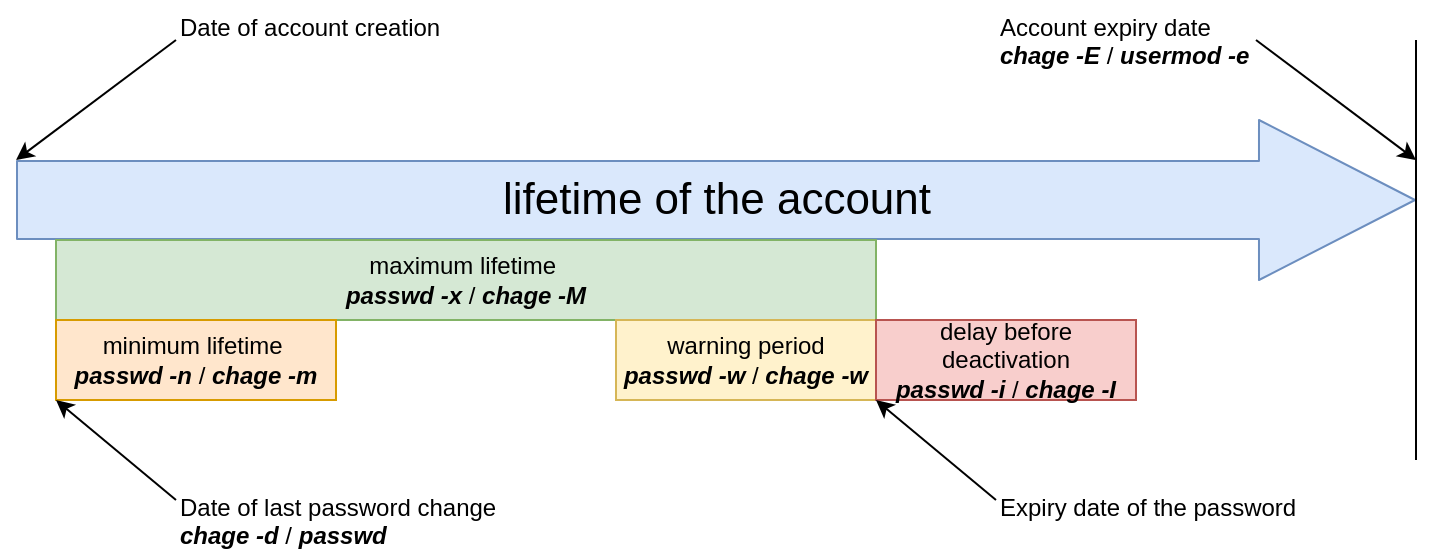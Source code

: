 <mxfile version="14.7.2" type="device"><diagram id="DH9tJWPU3JJWUUM9bHpz" name="Page-1"><mxGraphModel dx="1038" dy="523" grid="1" gridSize="10" guides="1" tooltips="1" connect="1" arrows="1" fold="1" page="1" pageScale="1" pageWidth="827" pageHeight="1169" math="0" shadow="0"><root><mxCell id="0"/><mxCell id="1" parent="0"/><mxCell id="Zzj9zoQu-jBi58kHIeCn-1" value="lifetime of the account" style="shape=flexArrow;endArrow=classic;html=1;endWidth=40;endSize=25.67;width=39;fillColor=#dae8fc;strokeColor=#6c8ebf;fontSize=22;labelBackgroundColor=none;" edge="1" parent="1"><mxGeometry width="50" height="50" relative="1" as="geometry"><mxPoint x="80" y="180" as="sourcePoint"/><mxPoint x="780" y="180" as="targetPoint"/></mxGeometry></mxCell><mxCell id="Zzj9zoQu-jBi58kHIeCn-4" value="maximum lifetime&amp;nbsp;&lt;br&gt;&lt;b&gt;&lt;i&gt;passwd -x&lt;/i&gt;&lt;/b&gt; / &lt;b&gt;&lt;i&gt;chage -M&lt;/i&gt;&lt;/b&gt;" style="rounded=0;whiteSpace=wrap;html=1;fillColor=#d5e8d4;strokeColor=#82b366;" vertex="1" parent="1"><mxGeometry x="100" y="200" width="410" height="40" as="geometry"/></mxCell><mxCell id="Zzj9zoQu-jBi58kHIeCn-5" value="minimum lifetime&amp;nbsp;&lt;br&gt;&lt;b&gt;&lt;i&gt;passwd -n&lt;/i&gt;&lt;/b&gt;&amp;nbsp;/ &lt;b&gt;&lt;i&gt;chage -m&lt;/i&gt;&lt;/b&gt;" style="rounded=0;whiteSpace=wrap;html=1;fillColor=#ffe6cc;strokeColor=#d79b00;" vertex="1" parent="1"><mxGeometry x="100" y="240" width="140" height="40" as="geometry"/></mxCell><mxCell id="Zzj9zoQu-jBi58kHIeCn-6" value="warning period&lt;br&gt;&lt;i style=&quot;font-weight: bold&quot;&gt;passwd -w&lt;/i&gt;&amp;nbsp;/ &lt;b&gt;&lt;i&gt;chage -w&lt;/i&gt;&lt;/b&gt;" style="rounded=0;whiteSpace=wrap;html=1;fillColor=#fff2cc;strokeColor=#d6b656;" vertex="1" parent="1"><mxGeometry x="380" y="240" width="130" height="40" as="geometry"/></mxCell><mxCell id="Zzj9zoQu-jBi58kHIeCn-7" value="delay before deactivation&lt;br&gt;&lt;i style=&quot;font-weight: bold&quot;&gt;passwd -i&lt;/i&gt;&amp;nbsp;/ &lt;b&gt;&lt;i&gt;chage -I&lt;/i&gt;&lt;/b&gt;" style="rounded=0;whiteSpace=wrap;html=1;fillColor=#f8cecc;strokeColor=#b85450;" vertex="1" parent="1"><mxGeometry x="510" y="240" width="130" height="40" as="geometry"/></mxCell><mxCell id="Zzj9zoQu-jBi58kHIeCn-10" value="" style="endArrow=none;html=1;" edge="1" parent="1"><mxGeometry width="50" height="50" relative="1" as="geometry"><mxPoint x="780" y="310" as="sourcePoint"/><mxPoint x="780" y="100" as="targetPoint"/></mxGeometry></mxCell><mxCell id="Zzj9zoQu-jBi58kHIeCn-11" value="" style="endArrow=classic;html=1;" edge="1" parent="1"><mxGeometry width="50" height="50" relative="1" as="geometry"><mxPoint x="160" y="100" as="sourcePoint"/><mxPoint x="80" y="160" as="targetPoint"/></mxGeometry></mxCell><mxCell id="Zzj9zoQu-jBi58kHIeCn-12" value="" style="endArrow=classic;html=1;" edge="1" parent="1"><mxGeometry width="50" height="50" relative="1" as="geometry"><mxPoint x="700" y="100" as="sourcePoint"/><mxPoint x="780" y="160" as="targetPoint"/></mxGeometry></mxCell><mxCell id="Zzj9zoQu-jBi58kHIeCn-13" value="" style="endArrow=classic;html=1;" edge="1" parent="1"><mxGeometry width="50" height="50" relative="1" as="geometry"><mxPoint x="160" y="330" as="sourcePoint"/><mxPoint x="100" y="280" as="targetPoint"/></mxGeometry></mxCell><mxCell id="Zzj9zoQu-jBi58kHIeCn-14" value="" style="endArrow=classic;html=1;" edge="1" parent="1"><mxGeometry width="50" height="50" relative="1" as="geometry"><mxPoint x="570" y="330" as="sourcePoint"/><mxPoint x="510" y="280" as="targetPoint"/></mxGeometry></mxCell><mxCell id="Zzj9zoQu-jBi58kHIeCn-15" value="Date of account creation" style="text;whiteSpace=wrap;html=1;" vertex="1" parent="1"><mxGeometry x="160" y="80" width="160" height="30" as="geometry"/></mxCell><mxCell id="Zzj9zoQu-jBi58kHIeCn-16" value="Account expiry date&lt;br&gt;&lt;i&gt;&lt;b&gt;chage -E&lt;/b&gt;&lt;/i&gt; / &lt;i&gt;&lt;b&gt;usermod -e&lt;/b&gt;&lt;/i&gt;" style="text;whiteSpace=wrap;html=1;" vertex="1" parent="1"><mxGeometry x="570" y="80" width="130" height="30" as="geometry"/></mxCell><mxCell id="Zzj9zoQu-jBi58kHIeCn-18" value="Date of last password change&lt;br&gt;&lt;i&gt;&lt;b&gt;chage -d&lt;/b&gt;&lt;/i&gt; / &lt;i&gt;&lt;b&gt;passwd&lt;/b&gt;&lt;/i&gt;" style="text;whiteSpace=wrap;html=1;" vertex="1" parent="1"><mxGeometry x="160" y="320" width="180" height="30" as="geometry"/></mxCell><mxCell id="Zzj9zoQu-jBi58kHIeCn-19" value="Expiry date of the password" style="text;whiteSpace=wrap;html=1;" vertex="1" parent="1"><mxGeometry x="570" y="320" width="170" height="30" as="geometry"/></mxCell></root></mxGraphModel></diagram></mxfile>